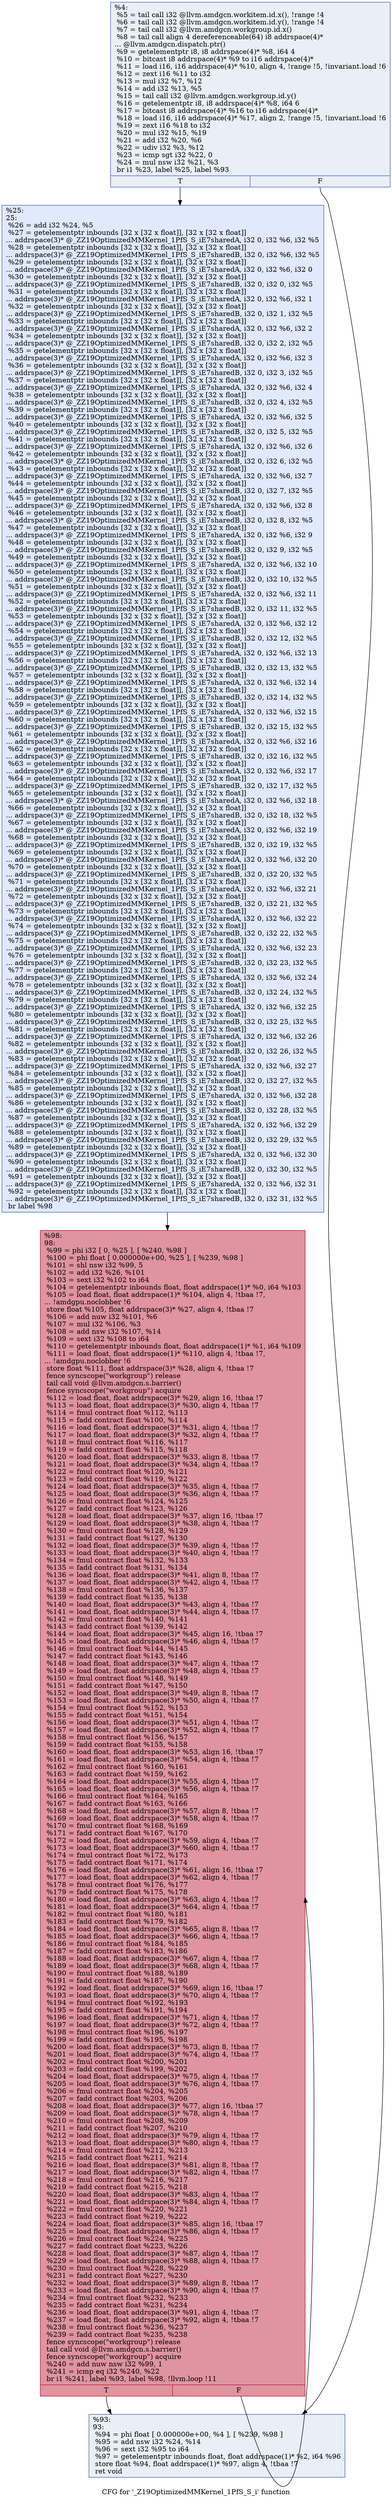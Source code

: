 digraph "CFG for '_Z19OptimizedMMKernel_1PfS_S_i' function" {
	label="CFG for '_Z19OptimizedMMKernel_1PfS_S_i' function";

	Node0x5ea6fd0 [shape=record,color="#3d50c3ff", style=filled, fillcolor="#cedaeb70",label="{%4:\l  %5 = tail call i32 @llvm.amdgcn.workitem.id.x(), !range !4\l  %6 = tail call i32 @llvm.amdgcn.workitem.id.y(), !range !4\l  %7 = tail call i32 @llvm.amdgcn.workgroup.id.x()\l  %8 = tail call align 4 dereferenceable(64) i8 addrspace(4)*\l... @llvm.amdgcn.dispatch.ptr()\l  %9 = getelementptr i8, i8 addrspace(4)* %8, i64 4\l  %10 = bitcast i8 addrspace(4)* %9 to i16 addrspace(4)*\l  %11 = load i16, i16 addrspace(4)* %10, align 4, !range !5, !invariant.load !6\l  %12 = zext i16 %11 to i32\l  %13 = mul i32 %7, %12\l  %14 = add i32 %13, %5\l  %15 = tail call i32 @llvm.amdgcn.workgroup.id.y()\l  %16 = getelementptr i8, i8 addrspace(4)* %8, i64 6\l  %17 = bitcast i8 addrspace(4)* %16 to i16 addrspace(4)*\l  %18 = load i16, i16 addrspace(4)* %17, align 2, !range !5, !invariant.load !6\l  %19 = zext i16 %18 to i32\l  %20 = mul i32 %15, %19\l  %21 = add i32 %20, %6\l  %22 = udiv i32 %3, %12\l  %23 = icmp sgt i32 %22, 0\l  %24 = mul nsw i32 %21, %3\l  br i1 %23, label %25, label %93\l|{<s0>T|<s1>F}}"];
	Node0x5ea6fd0:s0 -> Node0x5eaaa80;
	Node0x5ea6fd0:s1 -> Node0x5eaab10;
	Node0x5eaaa80 [shape=record,color="#3d50c3ff", style=filled, fillcolor="#b9d0f970",label="{%25:\l25:                                               \l  %26 = add i32 %24, %5\l  %27 = getelementptr inbounds [32 x [32 x float]], [32 x [32 x float]]\l... addrspace(3)* @_ZZ19OptimizedMMKernel_1PfS_S_iE7sharedA, i32 0, i32 %6, i32 %5\l  %28 = getelementptr inbounds [32 x [32 x float]], [32 x [32 x float]]\l... addrspace(3)* @_ZZ19OptimizedMMKernel_1PfS_S_iE7sharedB, i32 0, i32 %6, i32 %5\l  %29 = getelementptr inbounds [32 x [32 x float]], [32 x [32 x float]]\l... addrspace(3)* @_ZZ19OptimizedMMKernel_1PfS_S_iE7sharedA, i32 0, i32 %6, i32 0\l  %30 = getelementptr inbounds [32 x [32 x float]], [32 x [32 x float]]\l... addrspace(3)* @_ZZ19OptimizedMMKernel_1PfS_S_iE7sharedB, i32 0, i32 0, i32 %5\l  %31 = getelementptr inbounds [32 x [32 x float]], [32 x [32 x float]]\l... addrspace(3)* @_ZZ19OptimizedMMKernel_1PfS_S_iE7sharedA, i32 0, i32 %6, i32 1\l  %32 = getelementptr inbounds [32 x [32 x float]], [32 x [32 x float]]\l... addrspace(3)* @_ZZ19OptimizedMMKernel_1PfS_S_iE7sharedB, i32 0, i32 1, i32 %5\l  %33 = getelementptr inbounds [32 x [32 x float]], [32 x [32 x float]]\l... addrspace(3)* @_ZZ19OptimizedMMKernel_1PfS_S_iE7sharedA, i32 0, i32 %6, i32 2\l  %34 = getelementptr inbounds [32 x [32 x float]], [32 x [32 x float]]\l... addrspace(3)* @_ZZ19OptimizedMMKernel_1PfS_S_iE7sharedB, i32 0, i32 2, i32 %5\l  %35 = getelementptr inbounds [32 x [32 x float]], [32 x [32 x float]]\l... addrspace(3)* @_ZZ19OptimizedMMKernel_1PfS_S_iE7sharedA, i32 0, i32 %6, i32 3\l  %36 = getelementptr inbounds [32 x [32 x float]], [32 x [32 x float]]\l... addrspace(3)* @_ZZ19OptimizedMMKernel_1PfS_S_iE7sharedB, i32 0, i32 3, i32 %5\l  %37 = getelementptr inbounds [32 x [32 x float]], [32 x [32 x float]]\l... addrspace(3)* @_ZZ19OptimizedMMKernel_1PfS_S_iE7sharedA, i32 0, i32 %6, i32 4\l  %38 = getelementptr inbounds [32 x [32 x float]], [32 x [32 x float]]\l... addrspace(3)* @_ZZ19OptimizedMMKernel_1PfS_S_iE7sharedB, i32 0, i32 4, i32 %5\l  %39 = getelementptr inbounds [32 x [32 x float]], [32 x [32 x float]]\l... addrspace(3)* @_ZZ19OptimizedMMKernel_1PfS_S_iE7sharedA, i32 0, i32 %6, i32 5\l  %40 = getelementptr inbounds [32 x [32 x float]], [32 x [32 x float]]\l... addrspace(3)* @_ZZ19OptimizedMMKernel_1PfS_S_iE7sharedB, i32 0, i32 5, i32 %5\l  %41 = getelementptr inbounds [32 x [32 x float]], [32 x [32 x float]]\l... addrspace(3)* @_ZZ19OptimizedMMKernel_1PfS_S_iE7sharedA, i32 0, i32 %6, i32 6\l  %42 = getelementptr inbounds [32 x [32 x float]], [32 x [32 x float]]\l... addrspace(3)* @_ZZ19OptimizedMMKernel_1PfS_S_iE7sharedB, i32 0, i32 6, i32 %5\l  %43 = getelementptr inbounds [32 x [32 x float]], [32 x [32 x float]]\l... addrspace(3)* @_ZZ19OptimizedMMKernel_1PfS_S_iE7sharedA, i32 0, i32 %6, i32 7\l  %44 = getelementptr inbounds [32 x [32 x float]], [32 x [32 x float]]\l... addrspace(3)* @_ZZ19OptimizedMMKernel_1PfS_S_iE7sharedB, i32 0, i32 7, i32 %5\l  %45 = getelementptr inbounds [32 x [32 x float]], [32 x [32 x float]]\l... addrspace(3)* @_ZZ19OptimizedMMKernel_1PfS_S_iE7sharedA, i32 0, i32 %6, i32 8\l  %46 = getelementptr inbounds [32 x [32 x float]], [32 x [32 x float]]\l... addrspace(3)* @_ZZ19OptimizedMMKernel_1PfS_S_iE7sharedB, i32 0, i32 8, i32 %5\l  %47 = getelementptr inbounds [32 x [32 x float]], [32 x [32 x float]]\l... addrspace(3)* @_ZZ19OptimizedMMKernel_1PfS_S_iE7sharedA, i32 0, i32 %6, i32 9\l  %48 = getelementptr inbounds [32 x [32 x float]], [32 x [32 x float]]\l... addrspace(3)* @_ZZ19OptimizedMMKernel_1PfS_S_iE7sharedB, i32 0, i32 9, i32 %5\l  %49 = getelementptr inbounds [32 x [32 x float]], [32 x [32 x float]]\l... addrspace(3)* @_ZZ19OptimizedMMKernel_1PfS_S_iE7sharedA, i32 0, i32 %6, i32 10\l  %50 = getelementptr inbounds [32 x [32 x float]], [32 x [32 x float]]\l... addrspace(3)* @_ZZ19OptimizedMMKernel_1PfS_S_iE7sharedB, i32 0, i32 10, i32 %5\l  %51 = getelementptr inbounds [32 x [32 x float]], [32 x [32 x float]]\l... addrspace(3)* @_ZZ19OptimizedMMKernel_1PfS_S_iE7sharedA, i32 0, i32 %6, i32 11\l  %52 = getelementptr inbounds [32 x [32 x float]], [32 x [32 x float]]\l... addrspace(3)* @_ZZ19OptimizedMMKernel_1PfS_S_iE7sharedB, i32 0, i32 11, i32 %5\l  %53 = getelementptr inbounds [32 x [32 x float]], [32 x [32 x float]]\l... addrspace(3)* @_ZZ19OptimizedMMKernel_1PfS_S_iE7sharedA, i32 0, i32 %6, i32 12\l  %54 = getelementptr inbounds [32 x [32 x float]], [32 x [32 x float]]\l... addrspace(3)* @_ZZ19OptimizedMMKernel_1PfS_S_iE7sharedB, i32 0, i32 12, i32 %5\l  %55 = getelementptr inbounds [32 x [32 x float]], [32 x [32 x float]]\l... addrspace(3)* @_ZZ19OptimizedMMKernel_1PfS_S_iE7sharedA, i32 0, i32 %6, i32 13\l  %56 = getelementptr inbounds [32 x [32 x float]], [32 x [32 x float]]\l... addrspace(3)* @_ZZ19OptimizedMMKernel_1PfS_S_iE7sharedB, i32 0, i32 13, i32 %5\l  %57 = getelementptr inbounds [32 x [32 x float]], [32 x [32 x float]]\l... addrspace(3)* @_ZZ19OptimizedMMKernel_1PfS_S_iE7sharedA, i32 0, i32 %6, i32 14\l  %58 = getelementptr inbounds [32 x [32 x float]], [32 x [32 x float]]\l... addrspace(3)* @_ZZ19OptimizedMMKernel_1PfS_S_iE7sharedB, i32 0, i32 14, i32 %5\l  %59 = getelementptr inbounds [32 x [32 x float]], [32 x [32 x float]]\l... addrspace(3)* @_ZZ19OptimizedMMKernel_1PfS_S_iE7sharedA, i32 0, i32 %6, i32 15\l  %60 = getelementptr inbounds [32 x [32 x float]], [32 x [32 x float]]\l... addrspace(3)* @_ZZ19OptimizedMMKernel_1PfS_S_iE7sharedB, i32 0, i32 15, i32 %5\l  %61 = getelementptr inbounds [32 x [32 x float]], [32 x [32 x float]]\l... addrspace(3)* @_ZZ19OptimizedMMKernel_1PfS_S_iE7sharedA, i32 0, i32 %6, i32 16\l  %62 = getelementptr inbounds [32 x [32 x float]], [32 x [32 x float]]\l... addrspace(3)* @_ZZ19OptimizedMMKernel_1PfS_S_iE7sharedB, i32 0, i32 16, i32 %5\l  %63 = getelementptr inbounds [32 x [32 x float]], [32 x [32 x float]]\l... addrspace(3)* @_ZZ19OptimizedMMKernel_1PfS_S_iE7sharedA, i32 0, i32 %6, i32 17\l  %64 = getelementptr inbounds [32 x [32 x float]], [32 x [32 x float]]\l... addrspace(3)* @_ZZ19OptimizedMMKernel_1PfS_S_iE7sharedB, i32 0, i32 17, i32 %5\l  %65 = getelementptr inbounds [32 x [32 x float]], [32 x [32 x float]]\l... addrspace(3)* @_ZZ19OptimizedMMKernel_1PfS_S_iE7sharedA, i32 0, i32 %6, i32 18\l  %66 = getelementptr inbounds [32 x [32 x float]], [32 x [32 x float]]\l... addrspace(3)* @_ZZ19OptimizedMMKernel_1PfS_S_iE7sharedB, i32 0, i32 18, i32 %5\l  %67 = getelementptr inbounds [32 x [32 x float]], [32 x [32 x float]]\l... addrspace(3)* @_ZZ19OptimizedMMKernel_1PfS_S_iE7sharedA, i32 0, i32 %6, i32 19\l  %68 = getelementptr inbounds [32 x [32 x float]], [32 x [32 x float]]\l... addrspace(3)* @_ZZ19OptimizedMMKernel_1PfS_S_iE7sharedB, i32 0, i32 19, i32 %5\l  %69 = getelementptr inbounds [32 x [32 x float]], [32 x [32 x float]]\l... addrspace(3)* @_ZZ19OptimizedMMKernel_1PfS_S_iE7sharedA, i32 0, i32 %6, i32 20\l  %70 = getelementptr inbounds [32 x [32 x float]], [32 x [32 x float]]\l... addrspace(3)* @_ZZ19OptimizedMMKernel_1PfS_S_iE7sharedB, i32 0, i32 20, i32 %5\l  %71 = getelementptr inbounds [32 x [32 x float]], [32 x [32 x float]]\l... addrspace(3)* @_ZZ19OptimizedMMKernel_1PfS_S_iE7sharedA, i32 0, i32 %6, i32 21\l  %72 = getelementptr inbounds [32 x [32 x float]], [32 x [32 x float]]\l... addrspace(3)* @_ZZ19OptimizedMMKernel_1PfS_S_iE7sharedB, i32 0, i32 21, i32 %5\l  %73 = getelementptr inbounds [32 x [32 x float]], [32 x [32 x float]]\l... addrspace(3)* @_ZZ19OptimizedMMKernel_1PfS_S_iE7sharedA, i32 0, i32 %6, i32 22\l  %74 = getelementptr inbounds [32 x [32 x float]], [32 x [32 x float]]\l... addrspace(3)* @_ZZ19OptimizedMMKernel_1PfS_S_iE7sharedB, i32 0, i32 22, i32 %5\l  %75 = getelementptr inbounds [32 x [32 x float]], [32 x [32 x float]]\l... addrspace(3)* @_ZZ19OptimizedMMKernel_1PfS_S_iE7sharedA, i32 0, i32 %6, i32 23\l  %76 = getelementptr inbounds [32 x [32 x float]], [32 x [32 x float]]\l... addrspace(3)* @_ZZ19OptimizedMMKernel_1PfS_S_iE7sharedB, i32 0, i32 23, i32 %5\l  %77 = getelementptr inbounds [32 x [32 x float]], [32 x [32 x float]]\l... addrspace(3)* @_ZZ19OptimizedMMKernel_1PfS_S_iE7sharedA, i32 0, i32 %6, i32 24\l  %78 = getelementptr inbounds [32 x [32 x float]], [32 x [32 x float]]\l... addrspace(3)* @_ZZ19OptimizedMMKernel_1PfS_S_iE7sharedB, i32 0, i32 24, i32 %5\l  %79 = getelementptr inbounds [32 x [32 x float]], [32 x [32 x float]]\l... addrspace(3)* @_ZZ19OptimizedMMKernel_1PfS_S_iE7sharedA, i32 0, i32 %6, i32 25\l  %80 = getelementptr inbounds [32 x [32 x float]], [32 x [32 x float]]\l... addrspace(3)* @_ZZ19OptimizedMMKernel_1PfS_S_iE7sharedB, i32 0, i32 25, i32 %5\l  %81 = getelementptr inbounds [32 x [32 x float]], [32 x [32 x float]]\l... addrspace(3)* @_ZZ19OptimizedMMKernel_1PfS_S_iE7sharedA, i32 0, i32 %6, i32 26\l  %82 = getelementptr inbounds [32 x [32 x float]], [32 x [32 x float]]\l... addrspace(3)* @_ZZ19OptimizedMMKernel_1PfS_S_iE7sharedB, i32 0, i32 26, i32 %5\l  %83 = getelementptr inbounds [32 x [32 x float]], [32 x [32 x float]]\l... addrspace(3)* @_ZZ19OptimizedMMKernel_1PfS_S_iE7sharedA, i32 0, i32 %6, i32 27\l  %84 = getelementptr inbounds [32 x [32 x float]], [32 x [32 x float]]\l... addrspace(3)* @_ZZ19OptimizedMMKernel_1PfS_S_iE7sharedB, i32 0, i32 27, i32 %5\l  %85 = getelementptr inbounds [32 x [32 x float]], [32 x [32 x float]]\l... addrspace(3)* @_ZZ19OptimizedMMKernel_1PfS_S_iE7sharedA, i32 0, i32 %6, i32 28\l  %86 = getelementptr inbounds [32 x [32 x float]], [32 x [32 x float]]\l... addrspace(3)* @_ZZ19OptimizedMMKernel_1PfS_S_iE7sharedB, i32 0, i32 28, i32 %5\l  %87 = getelementptr inbounds [32 x [32 x float]], [32 x [32 x float]]\l... addrspace(3)* @_ZZ19OptimizedMMKernel_1PfS_S_iE7sharedA, i32 0, i32 %6, i32 29\l  %88 = getelementptr inbounds [32 x [32 x float]], [32 x [32 x float]]\l... addrspace(3)* @_ZZ19OptimizedMMKernel_1PfS_S_iE7sharedB, i32 0, i32 29, i32 %5\l  %89 = getelementptr inbounds [32 x [32 x float]], [32 x [32 x float]]\l... addrspace(3)* @_ZZ19OptimizedMMKernel_1PfS_S_iE7sharedA, i32 0, i32 %6, i32 30\l  %90 = getelementptr inbounds [32 x [32 x float]], [32 x [32 x float]]\l... addrspace(3)* @_ZZ19OptimizedMMKernel_1PfS_S_iE7sharedB, i32 0, i32 30, i32 %5\l  %91 = getelementptr inbounds [32 x [32 x float]], [32 x [32 x float]]\l... addrspace(3)* @_ZZ19OptimizedMMKernel_1PfS_S_iE7sharedA, i32 0, i32 %6, i32 31\l  %92 = getelementptr inbounds [32 x [32 x float]], [32 x [32 x float]]\l... addrspace(3)* @_ZZ19OptimizedMMKernel_1PfS_S_iE7sharedB, i32 0, i32 31, i32 %5\l  br label %98\l}"];
	Node0x5eaaa80 -> Node0x5eaad30;
	Node0x5eaab10 [shape=record,color="#3d50c3ff", style=filled, fillcolor="#cedaeb70",label="{%93:\l93:                                               \l  %94 = phi float [ 0.000000e+00, %4 ], [ %239, %98 ]\l  %95 = add nsw i32 %24, %14\l  %96 = sext i32 %95 to i64\l  %97 = getelementptr inbounds float, float addrspace(1)* %2, i64 %96\l  store float %94, float addrspace(1)* %97, align 4, !tbaa !7\l  ret void\l}"];
	Node0x5eaad30 [shape=record,color="#b70d28ff", style=filled, fillcolor="#b70d2870",label="{%98:\l98:                                               \l  %99 = phi i32 [ 0, %25 ], [ %240, %98 ]\l  %100 = phi float [ 0.000000e+00, %25 ], [ %239, %98 ]\l  %101 = shl nsw i32 %99, 5\l  %102 = add i32 %26, %101\l  %103 = sext i32 %102 to i64\l  %104 = getelementptr inbounds float, float addrspace(1)* %0, i64 %103\l  %105 = load float, float addrspace(1)* %104, align 4, !tbaa !7,\l... !amdgpu.noclobber !6\l  store float %105, float addrspace(3)* %27, align 4, !tbaa !7\l  %106 = add nuw i32 %101, %6\l  %107 = mul i32 %106, %3\l  %108 = add nsw i32 %107, %14\l  %109 = sext i32 %108 to i64\l  %110 = getelementptr inbounds float, float addrspace(1)* %1, i64 %109\l  %111 = load float, float addrspace(1)* %110, align 4, !tbaa !7,\l... !amdgpu.noclobber !6\l  store float %111, float addrspace(3)* %28, align 4, !tbaa !7\l  fence syncscope(\"workgroup\") release\l  tail call void @llvm.amdgcn.s.barrier()\l  fence syncscope(\"workgroup\") acquire\l  %112 = load float, float addrspace(3)* %29, align 16, !tbaa !7\l  %113 = load float, float addrspace(3)* %30, align 4, !tbaa !7\l  %114 = fmul contract float %112, %113\l  %115 = fadd contract float %100, %114\l  %116 = load float, float addrspace(3)* %31, align 4, !tbaa !7\l  %117 = load float, float addrspace(3)* %32, align 4, !tbaa !7\l  %118 = fmul contract float %116, %117\l  %119 = fadd contract float %115, %118\l  %120 = load float, float addrspace(3)* %33, align 8, !tbaa !7\l  %121 = load float, float addrspace(3)* %34, align 4, !tbaa !7\l  %122 = fmul contract float %120, %121\l  %123 = fadd contract float %119, %122\l  %124 = load float, float addrspace(3)* %35, align 4, !tbaa !7\l  %125 = load float, float addrspace(3)* %36, align 4, !tbaa !7\l  %126 = fmul contract float %124, %125\l  %127 = fadd contract float %123, %126\l  %128 = load float, float addrspace(3)* %37, align 16, !tbaa !7\l  %129 = load float, float addrspace(3)* %38, align 4, !tbaa !7\l  %130 = fmul contract float %128, %129\l  %131 = fadd contract float %127, %130\l  %132 = load float, float addrspace(3)* %39, align 4, !tbaa !7\l  %133 = load float, float addrspace(3)* %40, align 4, !tbaa !7\l  %134 = fmul contract float %132, %133\l  %135 = fadd contract float %131, %134\l  %136 = load float, float addrspace(3)* %41, align 8, !tbaa !7\l  %137 = load float, float addrspace(3)* %42, align 4, !tbaa !7\l  %138 = fmul contract float %136, %137\l  %139 = fadd contract float %135, %138\l  %140 = load float, float addrspace(3)* %43, align 4, !tbaa !7\l  %141 = load float, float addrspace(3)* %44, align 4, !tbaa !7\l  %142 = fmul contract float %140, %141\l  %143 = fadd contract float %139, %142\l  %144 = load float, float addrspace(3)* %45, align 16, !tbaa !7\l  %145 = load float, float addrspace(3)* %46, align 4, !tbaa !7\l  %146 = fmul contract float %144, %145\l  %147 = fadd contract float %143, %146\l  %148 = load float, float addrspace(3)* %47, align 4, !tbaa !7\l  %149 = load float, float addrspace(3)* %48, align 4, !tbaa !7\l  %150 = fmul contract float %148, %149\l  %151 = fadd contract float %147, %150\l  %152 = load float, float addrspace(3)* %49, align 8, !tbaa !7\l  %153 = load float, float addrspace(3)* %50, align 4, !tbaa !7\l  %154 = fmul contract float %152, %153\l  %155 = fadd contract float %151, %154\l  %156 = load float, float addrspace(3)* %51, align 4, !tbaa !7\l  %157 = load float, float addrspace(3)* %52, align 4, !tbaa !7\l  %158 = fmul contract float %156, %157\l  %159 = fadd contract float %155, %158\l  %160 = load float, float addrspace(3)* %53, align 16, !tbaa !7\l  %161 = load float, float addrspace(3)* %54, align 4, !tbaa !7\l  %162 = fmul contract float %160, %161\l  %163 = fadd contract float %159, %162\l  %164 = load float, float addrspace(3)* %55, align 4, !tbaa !7\l  %165 = load float, float addrspace(3)* %56, align 4, !tbaa !7\l  %166 = fmul contract float %164, %165\l  %167 = fadd contract float %163, %166\l  %168 = load float, float addrspace(3)* %57, align 8, !tbaa !7\l  %169 = load float, float addrspace(3)* %58, align 4, !tbaa !7\l  %170 = fmul contract float %168, %169\l  %171 = fadd contract float %167, %170\l  %172 = load float, float addrspace(3)* %59, align 4, !tbaa !7\l  %173 = load float, float addrspace(3)* %60, align 4, !tbaa !7\l  %174 = fmul contract float %172, %173\l  %175 = fadd contract float %171, %174\l  %176 = load float, float addrspace(3)* %61, align 16, !tbaa !7\l  %177 = load float, float addrspace(3)* %62, align 4, !tbaa !7\l  %178 = fmul contract float %176, %177\l  %179 = fadd contract float %175, %178\l  %180 = load float, float addrspace(3)* %63, align 4, !tbaa !7\l  %181 = load float, float addrspace(3)* %64, align 4, !tbaa !7\l  %182 = fmul contract float %180, %181\l  %183 = fadd contract float %179, %182\l  %184 = load float, float addrspace(3)* %65, align 8, !tbaa !7\l  %185 = load float, float addrspace(3)* %66, align 4, !tbaa !7\l  %186 = fmul contract float %184, %185\l  %187 = fadd contract float %183, %186\l  %188 = load float, float addrspace(3)* %67, align 4, !tbaa !7\l  %189 = load float, float addrspace(3)* %68, align 4, !tbaa !7\l  %190 = fmul contract float %188, %189\l  %191 = fadd contract float %187, %190\l  %192 = load float, float addrspace(3)* %69, align 16, !tbaa !7\l  %193 = load float, float addrspace(3)* %70, align 4, !tbaa !7\l  %194 = fmul contract float %192, %193\l  %195 = fadd contract float %191, %194\l  %196 = load float, float addrspace(3)* %71, align 4, !tbaa !7\l  %197 = load float, float addrspace(3)* %72, align 4, !tbaa !7\l  %198 = fmul contract float %196, %197\l  %199 = fadd contract float %195, %198\l  %200 = load float, float addrspace(3)* %73, align 8, !tbaa !7\l  %201 = load float, float addrspace(3)* %74, align 4, !tbaa !7\l  %202 = fmul contract float %200, %201\l  %203 = fadd contract float %199, %202\l  %204 = load float, float addrspace(3)* %75, align 4, !tbaa !7\l  %205 = load float, float addrspace(3)* %76, align 4, !tbaa !7\l  %206 = fmul contract float %204, %205\l  %207 = fadd contract float %203, %206\l  %208 = load float, float addrspace(3)* %77, align 16, !tbaa !7\l  %209 = load float, float addrspace(3)* %78, align 4, !tbaa !7\l  %210 = fmul contract float %208, %209\l  %211 = fadd contract float %207, %210\l  %212 = load float, float addrspace(3)* %79, align 4, !tbaa !7\l  %213 = load float, float addrspace(3)* %80, align 4, !tbaa !7\l  %214 = fmul contract float %212, %213\l  %215 = fadd contract float %211, %214\l  %216 = load float, float addrspace(3)* %81, align 8, !tbaa !7\l  %217 = load float, float addrspace(3)* %82, align 4, !tbaa !7\l  %218 = fmul contract float %216, %217\l  %219 = fadd contract float %215, %218\l  %220 = load float, float addrspace(3)* %83, align 4, !tbaa !7\l  %221 = load float, float addrspace(3)* %84, align 4, !tbaa !7\l  %222 = fmul contract float %220, %221\l  %223 = fadd contract float %219, %222\l  %224 = load float, float addrspace(3)* %85, align 16, !tbaa !7\l  %225 = load float, float addrspace(3)* %86, align 4, !tbaa !7\l  %226 = fmul contract float %224, %225\l  %227 = fadd contract float %223, %226\l  %228 = load float, float addrspace(3)* %87, align 4, !tbaa !7\l  %229 = load float, float addrspace(3)* %88, align 4, !tbaa !7\l  %230 = fmul contract float %228, %229\l  %231 = fadd contract float %227, %230\l  %232 = load float, float addrspace(3)* %89, align 8, !tbaa !7\l  %233 = load float, float addrspace(3)* %90, align 4, !tbaa !7\l  %234 = fmul contract float %232, %233\l  %235 = fadd contract float %231, %234\l  %236 = load float, float addrspace(3)* %91, align 4, !tbaa !7\l  %237 = load float, float addrspace(3)* %92, align 4, !tbaa !7\l  %238 = fmul contract float %236, %237\l  %239 = fadd contract float %235, %238\l  fence syncscope(\"workgroup\") release\l  tail call void @llvm.amdgcn.s.barrier()\l  fence syncscope(\"workgroup\") acquire\l  %240 = add nuw nsw i32 %99, 1\l  %241 = icmp eq i32 %240, %22\l  br i1 %241, label %93, label %98, !llvm.loop !11\l|{<s0>T|<s1>F}}"];
	Node0x5eaad30:s0 -> Node0x5eaab10;
	Node0x5eaad30:s1 -> Node0x5eaad30;
}
